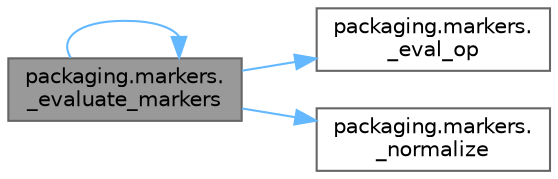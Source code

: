 digraph "packaging.markers._evaluate_markers"
{
 // LATEX_PDF_SIZE
  bgcolor="transparent";
  edge [fontname=Helvetica,fontsize=10,labelfontname=Helvetica,labelfontsize=10];
  node [fontname=Helvetica,fontsize=10,shape=box,height=0.2,width=0.4];
  rankdir="LR";
  Node1 [id="Node000001",label="packaging.markers.\l_evaluate_markers",height=0.2,width=0.4,color="gray40", fillcolor="grey60", style="filled", fontcolor="black",tooltip=" "];
  Node1 -> Node2 [id="edge1_Node000001_Node000002",color="steelblue1",style="solid",tooltip=" "];
  Node2 [id="Node000002",label="packaging.markers.\l_eval_op",height=0.2,width=0.4,color="grey40", fillcolor="white", style="filled",URL="$namespacepackaging_1_1markers.html#ac16d11199f238a367594acea627edcd8",tooltip=" "];
  Node1 -> Node1 [id="edge2_Node000001_Node000001",color="steelblue1",style="solid",tooltip=" "];
  Node1 -> Node3 [id="edge3_Node000001_Node000003",color="steelblue1",style="solid",tooltip=" "];
  Node3 [id="Node000003",label="packaging.markers.\l_normalize",height=0.2,width=0.4,color="grey40", fillcolor="white", style="filled",URL="$namespacepackaging_1_1markers.html#a6394ffc6f4efbd4289d0bcd42cc4277d",tooltip=" "];
}
